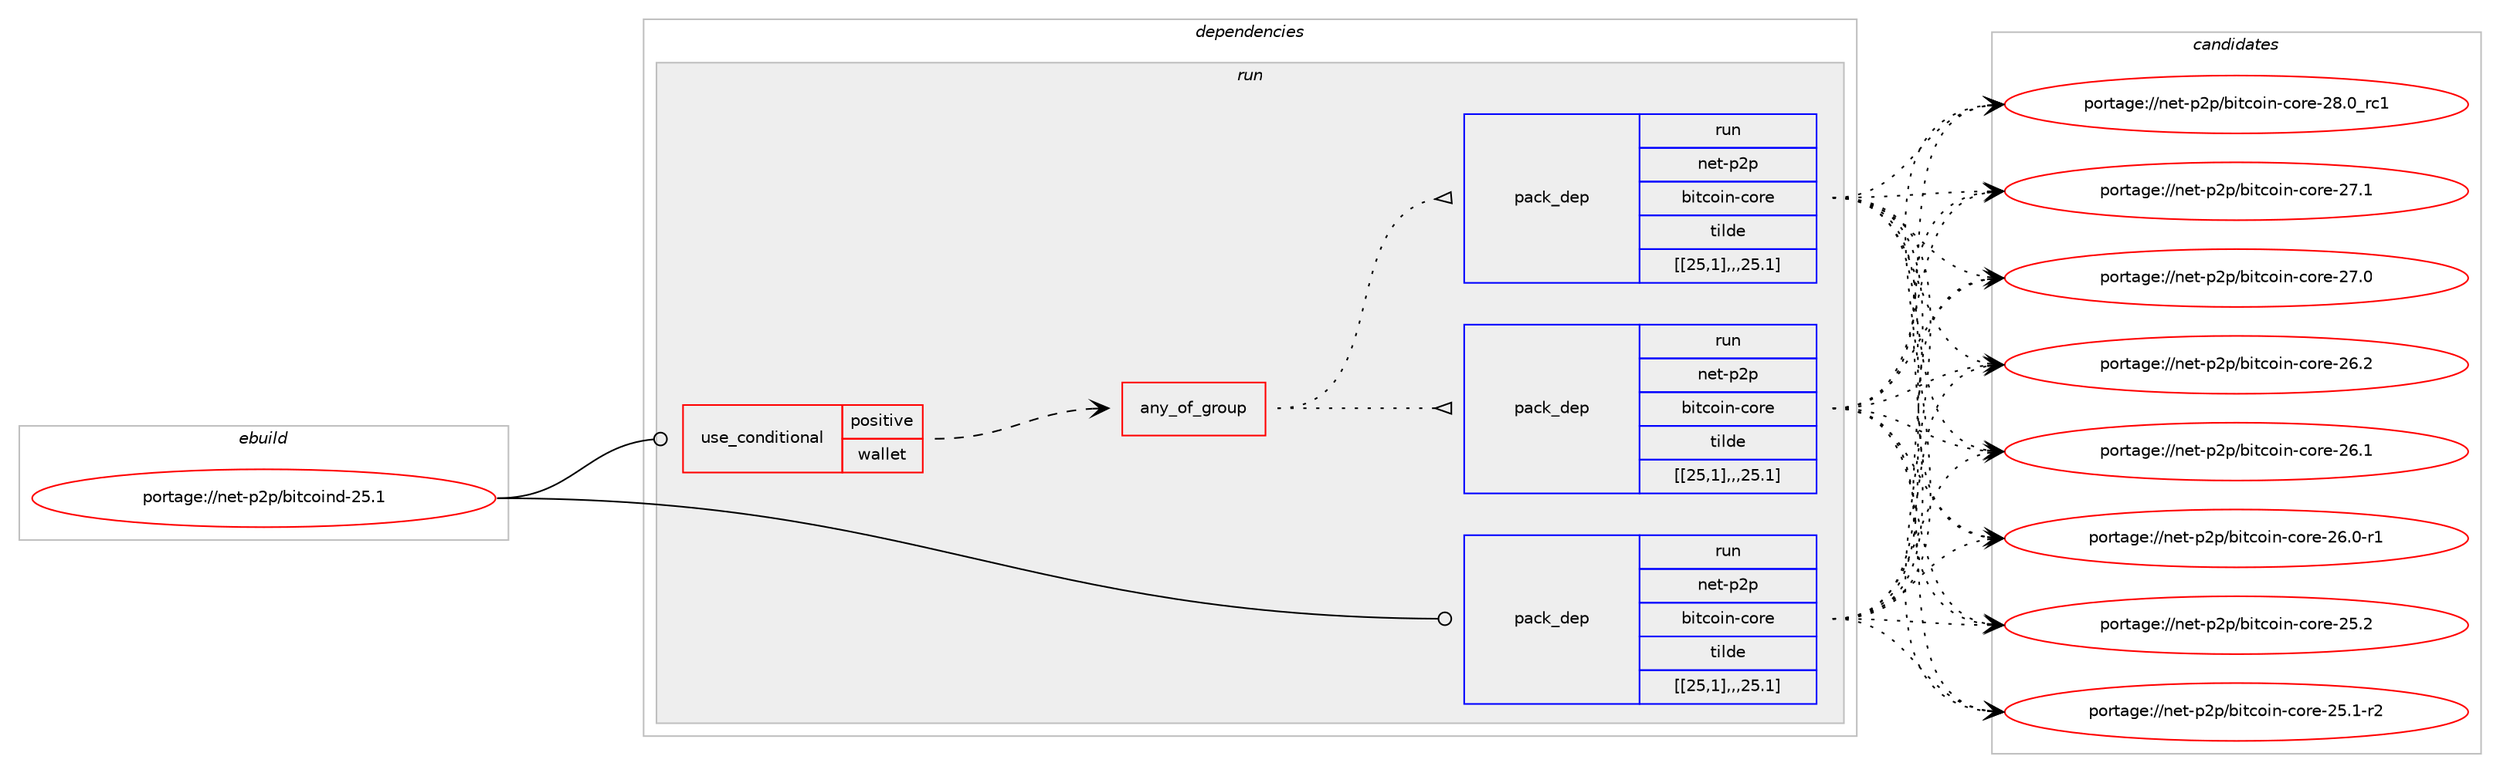 digraph prolog {

# *************
# Graph options
# *************

newrank=true;
concentrate=true;
compound=true;
graph [rankdir=LR,fontname=Helvetica,fontsize=10,ranksep=1.5];#, ranksep=2.5, nodesep=0.2];
edge  [arrowhead=vee];
node  [fontname=Helvetica,fontsize=10];

# **********
# The ebuild
# **********

subgraph cluster_leftcol {
color=gray;
label=<<i>ebuild</i>>;
id [label="portage://net-p2p/bitcoind-25.1", color=red, width=4, href="../net-p2p/bitcoind-25.1.svg"];
}

# ****************
# The dependencies
# ****************

subgraph cluster_midcol {
color=gray;
label=<<i>dependencies</i>>;
subgraph cluster_compile {
fillcolor="#eeeeee";
style=filled;
label=<<i>compile</i>>;
}
subgraph cluster_compileandrun {
fillcolor="#eeeeee";
style=filled;
label=<<i>compile and run</i>>;
}
subgraph cluster_run {
fillcolor="#eeeeee";
style=filled;
label=<<i>run</i>>;
subgraph cond104374 {
dependency397301 [label=<<TABLE BORDER="0" CELLBORDER="1" CELLSPACING="0" CELLPADDING="4"><TR><TD ROWSPAN="3" CELLPADDING="10">use_conditional</TD></TR><TR><TD>positive</TD></TR><TR><TD>wallet</TD></TR></TABLE>>, shape=none, color=red];
subgraph any2720 {
dependency397302 [label=<<TABLE BORDER="0" CELLBORDER="1" CELLSPACING="0" CELLPADDING="4"><TR><TD CELLPADDING="10">any_of_group</TD></TR></TABLE>>, shape=none, color=red];subgraph pack290018 {
dependency397303 [label=<<TABLE BORDER="0" CELLBORDER="1" CELLSPACING="0" CELLPADDING="4" WIDTH="220"><TR><TD ROWSPAN="6" CELLPADDING="30">pack_dep</TD></TR><TR><TD WIDTH="110">run</TD></TR><TR><TD>net-p2p</TD></TR><TR><TD>bitcoin-core</TD></TR><TR><TD>tilde</TD></TR><TR><TD>[[25,1],,,25.1]</TD></TR></TABLE>>, shape=none, color=blue];
}
dependency397302:e -> dependency397303:w [weight=20,style="dotted",arrowhead="oinv"];
subgraph pack290019 {
dependency397304 [label=<<TABLE BORDER="0" CELLBORDER="1" CELLSPACING="0" CELLPADDING="4" WIDTH="220"><TR><TD ROWSPAN="6" CELLPADDING="30">pack_dep</TD></TR><TR><TD WIDTH="110">run</TD></TR><TR><TD>net-p2p</TD></TR><TR><TD>bitcoin-core</TD></TR><TR><TD>tilde</TD></TR><TR><TD>[[25,1],,,25.1]</TD></TR></TABLE>>, shape=none, color=blue];
}
dependency397302:e -> dependency397304:w [weight=20,style="dotted",arrowhead="oinv"];
}
dependency397301:e -> dependency397302:w [weight=20,style="dashed",arrowhead="vee"];
}
id:e -> dependency397301:w [weight=20,style="solid",arrowhead="odot"];
subgraph pack290020 {
dependency397305 [label=<<TABLE BORDER="0" CELLBORDER="1" CELLSPACING="0" CELLPADDING="4" WIDTH="220"><TR><TD ROWSPAN="6" CELLPADDING="30">pack_dep</TD></TR><TR><TD WIDTH="110">run</TD></TR><TR><TD>net-p2p</TD></TR><TR><TD>bitcoin-core</TD></TR><TR><TD>tilde</TD></TR><TR><TD>[[25,1],,,25.1]</TD></TR></TABLE>>, shape=none, color=blue];
}
id:e -> dependency397305:w [weight=20,style="solid",arrowhead="odot"];
}
}

# **************
# The candidates
# **************

subgraph cluster_choices {
rank=same;
color=gray;
label=<<i>candidates</i>>;

subgraph choice290018 {
color=black;
nodesep=1;
choice110101116451125011247981051169911110511045991111141014550564648951149949 [label="portage://net-p2p/bitcoin-core-28.0_rc1", color=red, width=4,href="../net-p2p/bitcoin-core-28.0_rc1.svg"];
choice110101116451125011247981051169911110511045991111141014550554649 [label="portage://net-p2p/bitcoin-core-27.1", color=red, width=4,href="../net-p2p/bitcoin-core-27.1.svg"];
choice110101116451125011247981051169911110511045991111141014550554648 [label="portage://net-p2p/bitcoin-core-27.0", color=red, width=4,href="../net-p2p/bitcoin-core-27.0.svg"];
choice110101116451125011247981051169911110511045991111141014550544650 [label="portage://net-p2p/bitcoin-core-26.2", color=red, width=4,href="../net-p2p/bitcoin-core-26.2.svg"];
choice110101116451125011247981051169911110511045991111141014550544649 [label="portage://net-p2p/bitcoin-core-26.1", color=red, width=4,href="../net-p2p/bitcoin-core-26.1.svg"];
choice1101011164511250112479810511699111105110459911111410145505446484511449 [label="portage://net-p2p/bitcoin-core-26.0-r1", color=red, width=4,href="../net-p2p/bitcoin-core-26.0-r1.svg"];
choice110101116451125011247981051169911110511045991111141014550534650 [label="portage://net-p2p/bitcoin-core-25.2", color=red, width=4,href="../net-p2p/bitcoin-core-25.2.svg"];
choice1101011164511250112479810511699111105110459911111410145505346494511450 [label="portage://net-p2p/bitcoin-core-25.1-r2", color=red, width=4,href="../net-p2p/bitcoin-core-25.1-r2.svg"];
dependency397303:e -> choice110101116451125011247981051169911110511045991111141014550564648951149949:w [style=dotted,weight="100"];
dependency397303:e -> choice110101116451125011247981051169911110511045991111141014550554649:w [style=dotted,weight="100"];
dependency397303:e -> choice110101116451125011247981051169911110511045991111141014550554648:w [style=dotted,weight="100"];
dependency397303:e -> choice110101116451125011247981051169911110511045991111141014550544650:w [style=dotted,weight="100"];
dependency397303:e -> choice110101116451125011247981051169911110511045991111141014550544649:w [style=dotted,weight="100"];
dependency397303:e -> choice1101011164511250112479810511699111105110459911111410145505446484511449:w [style=dotted,weight="100"];
dependency397303:e -> choice110101116451125011247981051169911110511045991111141014550534650:w [style=dotted,weight="100"];
dependency397303:e -> choice1101011164511250112479810511699111105110459911111410145505346494511450:w [style=dotted,weight="100"];
}
subgraph choice290019 {
color=black;
nodesep=1;
choice110101116451125011247981051169911110511045991111141014550564648951149949 [label="portage://net-p2p/bitcoin-core-28.0_rc1", color=red, width=4,href="../net-p2p/bitcoin-core-28.0_rc1.svg"];
choice110101116451125011247981051169911110511045991111141014550554649 [label="portage://net-p2p/bitcoin-core-27.1", color=red, width=4,href="../net-p2p/bitcoin-core-27.1.svg"];
choice110101116451125011247981051169911110511045991111141014550554648 [label="portage://net-p2p/bitcoin-core-27.0", color=red, width=4,href="../net-p2p/bitcoin-core-27.0.svg"];
choice110101116451125011247981051169911110511045991111141014550544650 [label="portage://net-p2p/bitcoin-core-26.2", color=red, width=4,href="../net-p2p/bitcoin-core-26.2.svg"];
choice110101116451125011247981051169911110511045991111141014550544649 [label="portage://net-p2p/bitcoin-core-26.1", color=red, width=4,href="../net-p2p/bitcoin-core-26.1.svg"];
choice1101011164511250112479810511699111105110459911111410145505446484511449 [label="portage://net-p2p/bitcoin-core-26.0-r1", color=red, width=4,href="../net-p2p/bitcoin-core-26.0-r1.svg"];
choice110101116451125011247981051169911110511045991111141014550534650 [label="portage://net-p2p/bitcoin-core-25.2", color=red, width=4,href="../net-p2p/bitcoin-core-25.2.svg"];
choice1101011164511250112479810511699111105110459911111410145505346494511450 [label="portage://net-p2p/bitcoin-core-25.1-r2", color=red, width=4,href="../net-p2p/bitcoin-core-25.1-r2.svg"];
dependency397304:e -> choice110101116451125011247981051169911110511045991111141014550564648951149949:w [style=dotted,weight="100"];
dependency397304:e -> choice110101116451125011247981051169911110511045991111141014550554649:w [style=dotted,weight="100"];
dependency397304:e -> choice110101116451125011247981051169911110511045991111141014550554648:w [style=dotted,weight="100"];
dependency397304:e -> choice110101116451125011247981051169911110511045991111141014550544650:w [style=dotted,weight="100"];
dependency397304:e -> choice110101116451125011247981051169911110511045991111141014550544649:w [style=dotted,weight="100"];
dependency397304:e -> choice1101011164511250112479810511699111105110459911111410145505446484511449:w [style=dotted,weight="100"];
dependency397304:e -> choice110101116451125011247981051169911110511045991111141014550534650:w [style=dotted,weight="100"];
dependency397304:e -> choice1101011164511250112479810511699111105110459911111410145505346494511450:w [style=dotted,weight="100"];
}
subgraph choice290020 {
color=black;
nodesep=1;
choice110101116451125011247981051169911110511045991111141014550564648951149949 [label="portage://net-p2p/bitcoin-core-28.0_rc1", color=red, width=4,href="../net-p2p/bitcoin-core-28.0_rc1.svg"];
choice110101116451125011247981051169911110511045991111141014550554649 [label="portage://net-p2p/bitcoin-core-27.1", color=red, width=4,href="../net-p2p/bitcoin-core-27.1.svg"];
choice110101116451125011247981051169911110511045991111141014550554648 [label="portage://net-p2p/bitcoin-core-27.0", color=red, width=4,href="../net-p2p/bitcoin-core-27.0.svg"];
choice110101116451125011247981051169911110511045991111141014550544650 [label="portage://net-p2p/bitcoin-core-26.2", color=red, width=4,href="../net-p2p/bitcoin-core-26.2.svg"];
choice110101116451125011247981051169911110511045991111141014550544649 [label="portage://net-p2p/bitcoin-core-26.1", color=red, width=4,href="../net-p2p/bitcoin-core-26.1.svg"];
choice1101011164511250112479810511699111105110459911111410145505446484511449 [label="portage://net-p2p/bitcoin-core-26.0-r1", color=red, width=4,href="../net-p2p/bitcoin-core-26.0-r1.svg"];
choice110101116451125011247981051169911110511045991111141014550534650 [label="portage://net-p2p/bitcoin-core-25.2", color=red, width=4,href="../net-p2p/bitcoin-core-25.2.svg"];
choice1101011164511250112479810511699111105110459911111410145505346494511450 [label="portage://net-p2p/bitcoin-core-25.1-r2", color=red, width=4,href="../net-p2p/bitcoin-core-25.1-r2.svg"];
dependency397305:e -> choice110101116451125011247981051169911110511045991111141014550564648951149949:w [style=dotted,weight="100"];
dependency397305:e -> choice110101116451125011247981051169911110511045991111141014550554649:w [style=dotted,weight="100"];
dependency397305:e -> choice110101116451125011247981051169911110511045991111141014550554648:w [style=dotted,weight="100"];
dependency397305:e -> choice110101116451125011247981051169911110511045991111141014550544650:w [style=dotted,weight="100"];
dependency397305:e -> choice110101116451125011247981051169911110511045991111141014550544649:w [style=dotted,weight="100"];
dependency397305:e -> choice1101011164511250112479810511699111105110459911111410145505446484511449:w [style=dotted,weight="100"];
dependency397305:e -> choice110101116451125011247981051169911110511045991111141014550534650:w [style=dotted,weight="100"];
dependency397305:e -> choice1101011164511250112479810511699111105110459911111410145505346494511450:w [style=dotted,weight="100"];
}
}

}
